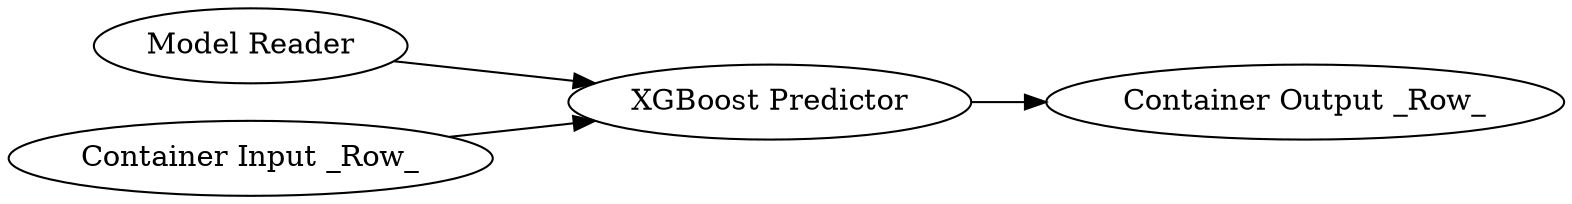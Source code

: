 digraph {
	2 [label="Model Reader"]
	3 [label="Container Input _Row_"]
	4 [label="XGBoost Predictor"]
	5 [label="Container Output _Row_"]
	2 -> 4
	3 -> 4
	4 -> 5
	rankdir=LR
}
